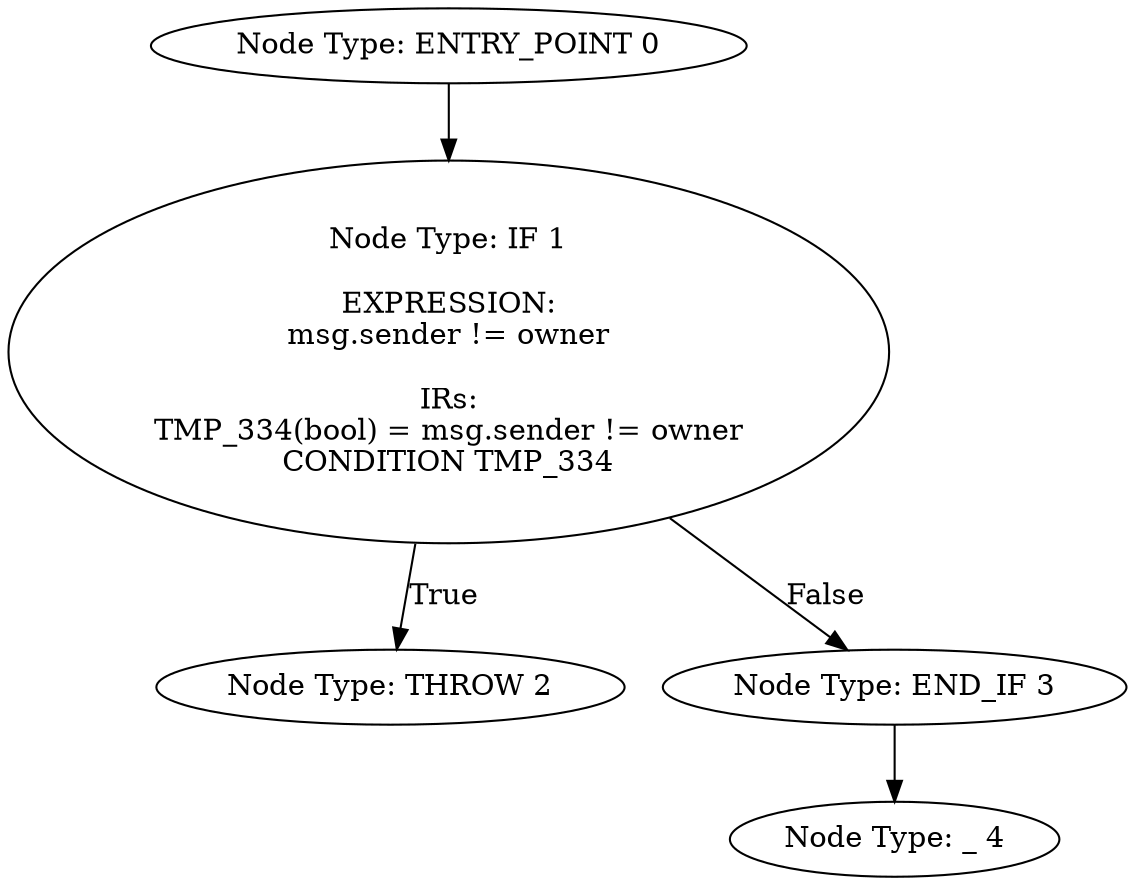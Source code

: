 digraph{
0[label="Node Type: ENTRY_POINT 0
"];
0->1;
1[label="Node Type: IF 1

EXPRESSION:
msg.sender != owner

IRs:
TMP_334(bool) = msg.sender != owner
CONDITION TMP_334"];
1->2[label="True"];
1->3[label="False"];
2[label="Node Type: THROW 2
"];
3[label="Node Type: END_IF 3
"];
3->4;
4[label="Node Type: _ 4
"];
}
